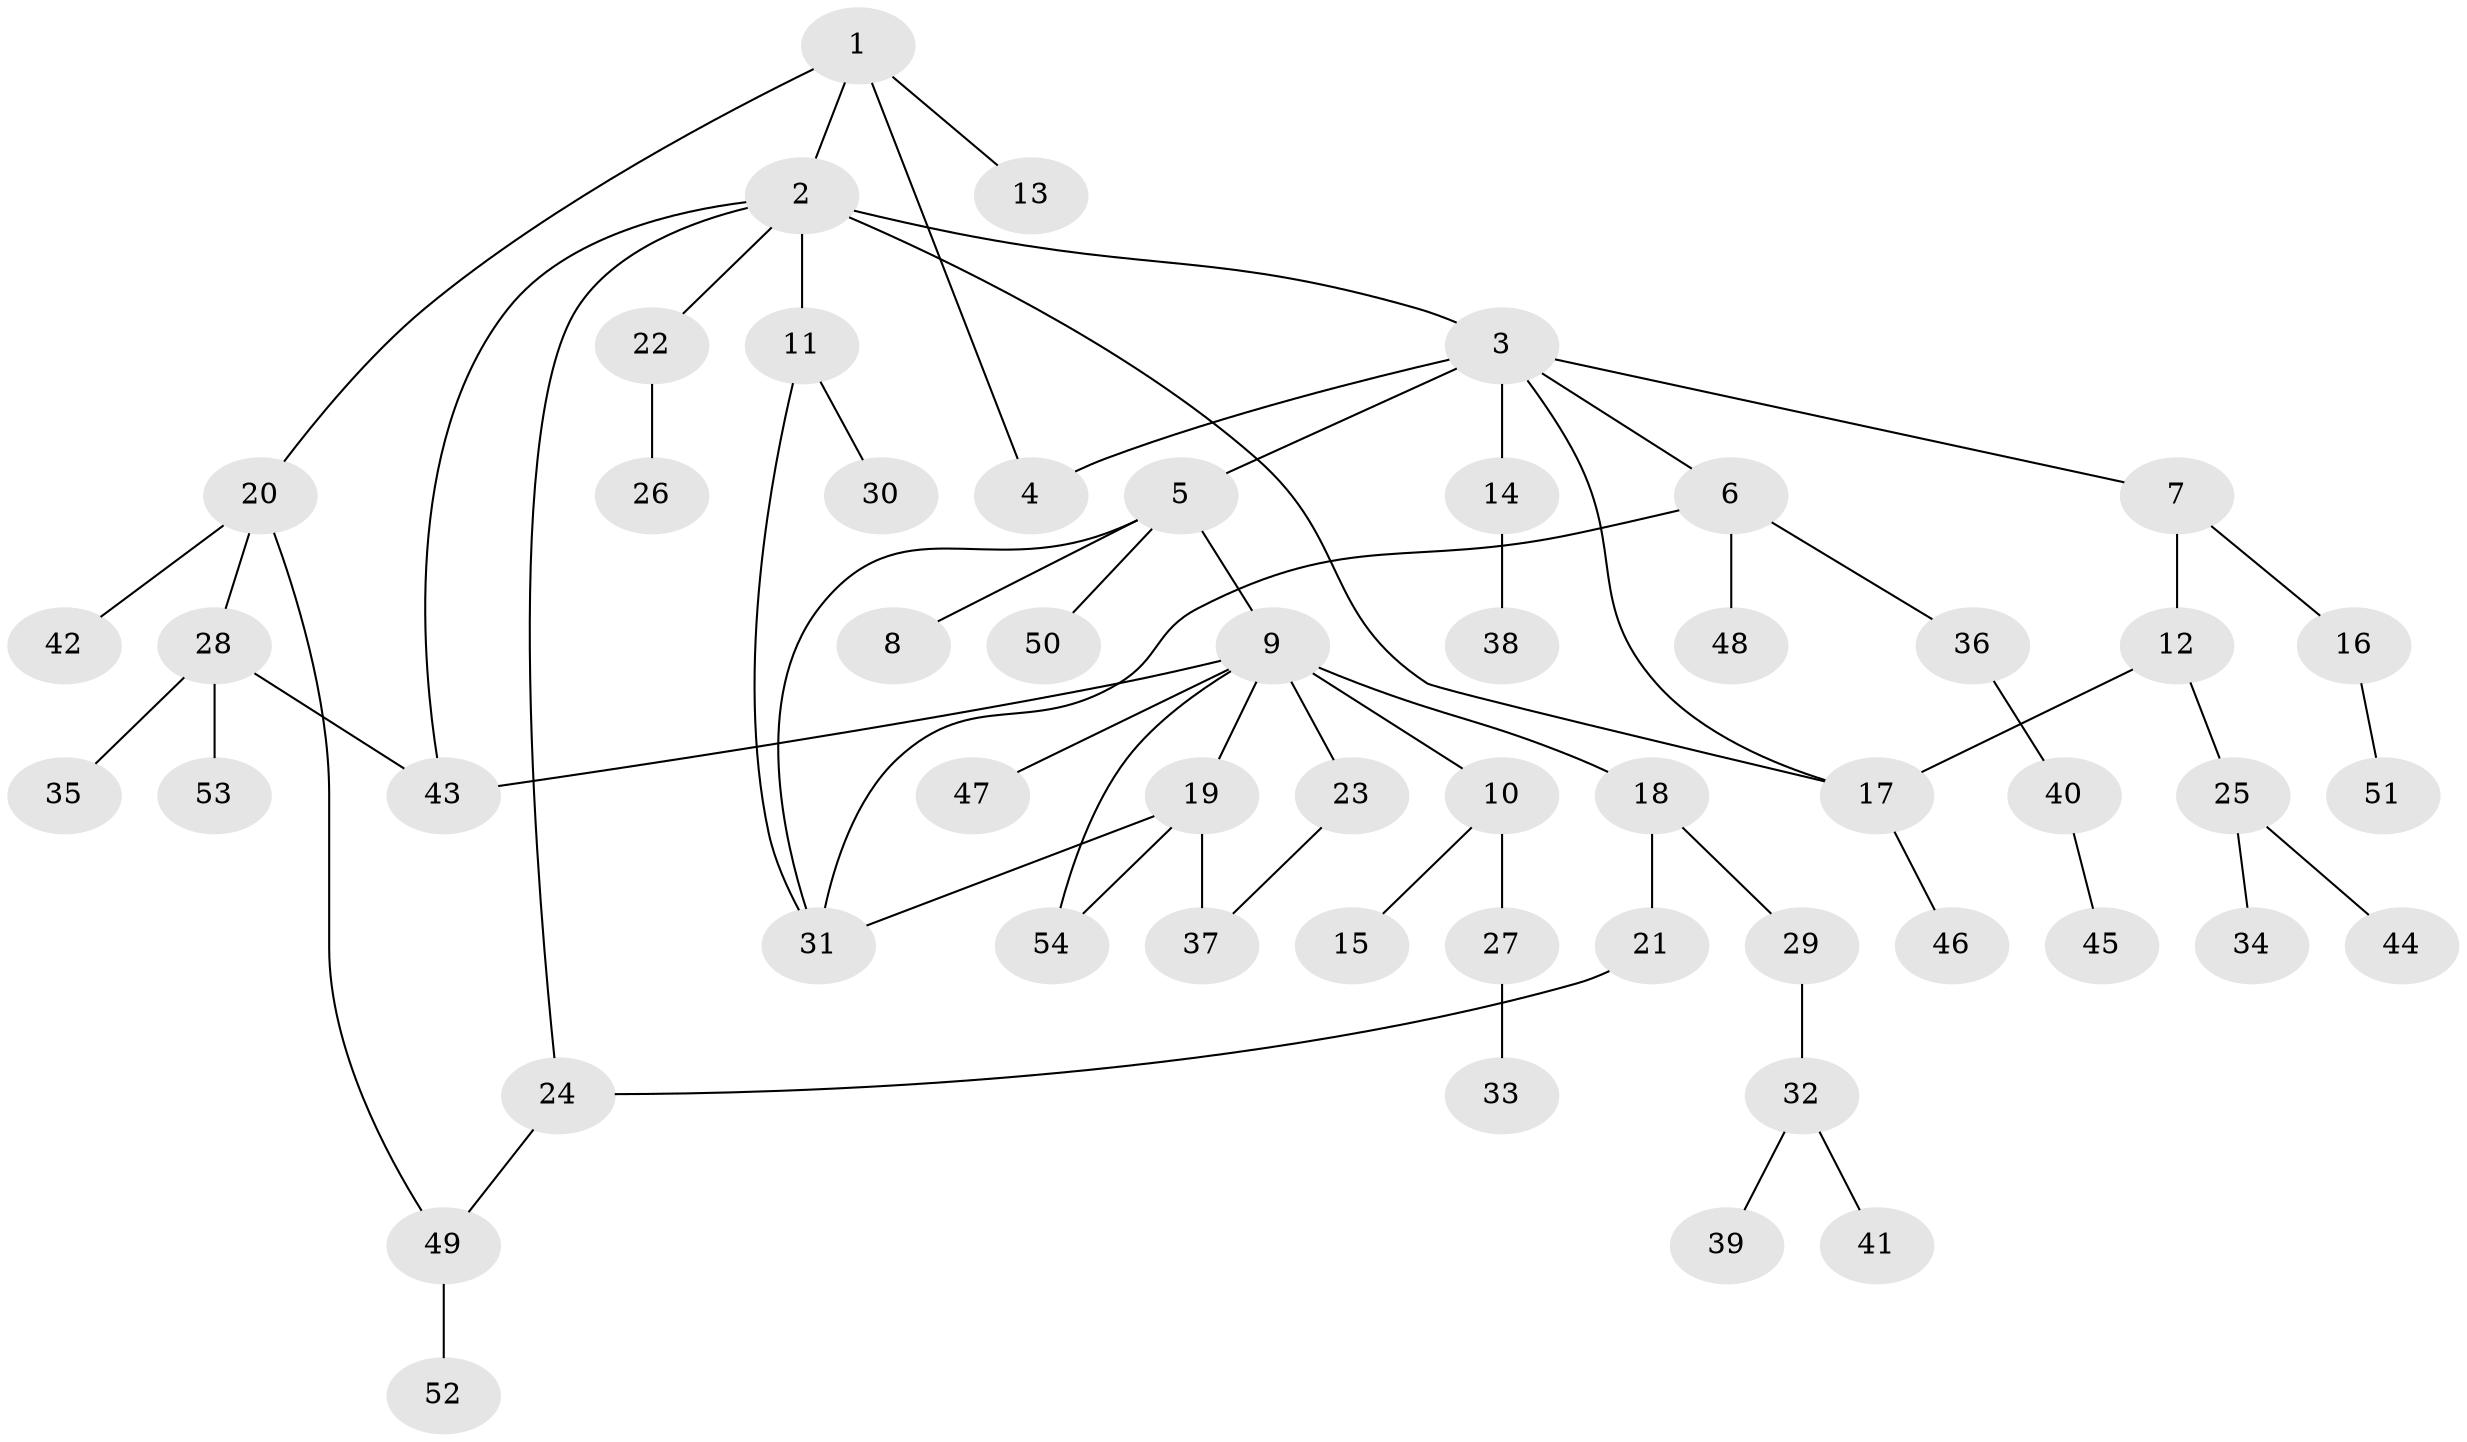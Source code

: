 // coarse degree distribution, {3: 0.2702702702702703, 7: 0.05405405405405406, 8: 0.02702702702702703, 2: 0.1891891891891892, 1: 0.40540540540540543, 9: 0.02702702702702703, 4: 0.02702702702702703}
// Generated by graph-tools (version 1.1) at 2025/51/02/27/25 19:51:38]
// undirected, 54 vertices, 65 edges
graph export_dot {
graph [start="1"]
  node [color=gray90,style=filled];
  1;
  2;
  3;
  4;
  5;
  6;
  7;
  8;
  9;
  10;
  11;
  12;
  13;
  14;
  15;
  16;
  17;
  18;
  19;
  20;
  21;
  22;
  23;
  24;
  25;
  26;
  27;
  28;
  29;
  30;
  31;
  32;
  33;
  34;
  35;
  36;
  37;
  38;
  39;
  40;
  41;
  42;
  43;
  44;
  45;
  46;
  47;
  48;
  49;
  50;
  51;
  52;
  53;
  54;
  1 -- 2;
  1 -- 4;
  1 -- 13;
  1 -- 20;
  2 -- 3;
  2 -- 11;
  2 -- 22;
  2 -- 17;
  2 -- 43;
  2 -- 24;
  3 -- 5;
  3 -- 6;
  3 -- 7;
  3 -- 14;
  3 -- 4;
  3 -- 17;
  5 -- 8;
  5 -- 9;
  5 -- 50;
  5 -- 31;
  6 -- 36;
  6 -- 48;
  6 -- 31;
  7 -- 12;
  7 -- 16;
  9 -- 10;
  9 -- 18;
  9 -- 19;
  9 -- 23;
  9 -- 47;
  9 -- 54;
  9 -- 43;
  10 -- 15;
  10 -- 27;
  11 -- 30;
  11 -- 31;
  12 -- 17;
  12 -- 25;
  14 -- 38;
  16 -- 51;
  17 -- 46;
  18 -- 21;
  18 -- 29;
  19 -- 37;
  19 -- 54;
  19 -- 31;
  20 -- 28;
  20 -- 42;
  20 -- 49;
  21 -- 24;
  22 -- 26;
  23 -- 37;
  24 -- 49;
  25 -- 34;
  25 -- 44;
  27 -- 33;
  28 -- 35;
  28 -- 43;
  28 -- 53;
  29 -- 32;
  32 -- 39;
  32 -- 41;
  36 -- 40;
  40 -- 45;
  49 -- 52;
}
